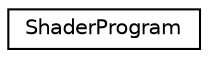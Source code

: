 digraph "Graphical Class Hierarchy"
{
  edge [fontname="Helvetica",fontsize="10",labelfontname="Helvetica",labelfontsize="10"];
  node [fontname="Helvetica",fontsize="10",shape=record];
  rankdir="LR";
  Node1 [label="ShaderProgram",height=0.2,width=0.4,color="black", fillcolor="white", style="filled",URL="$class_shader_program.html"];
}
